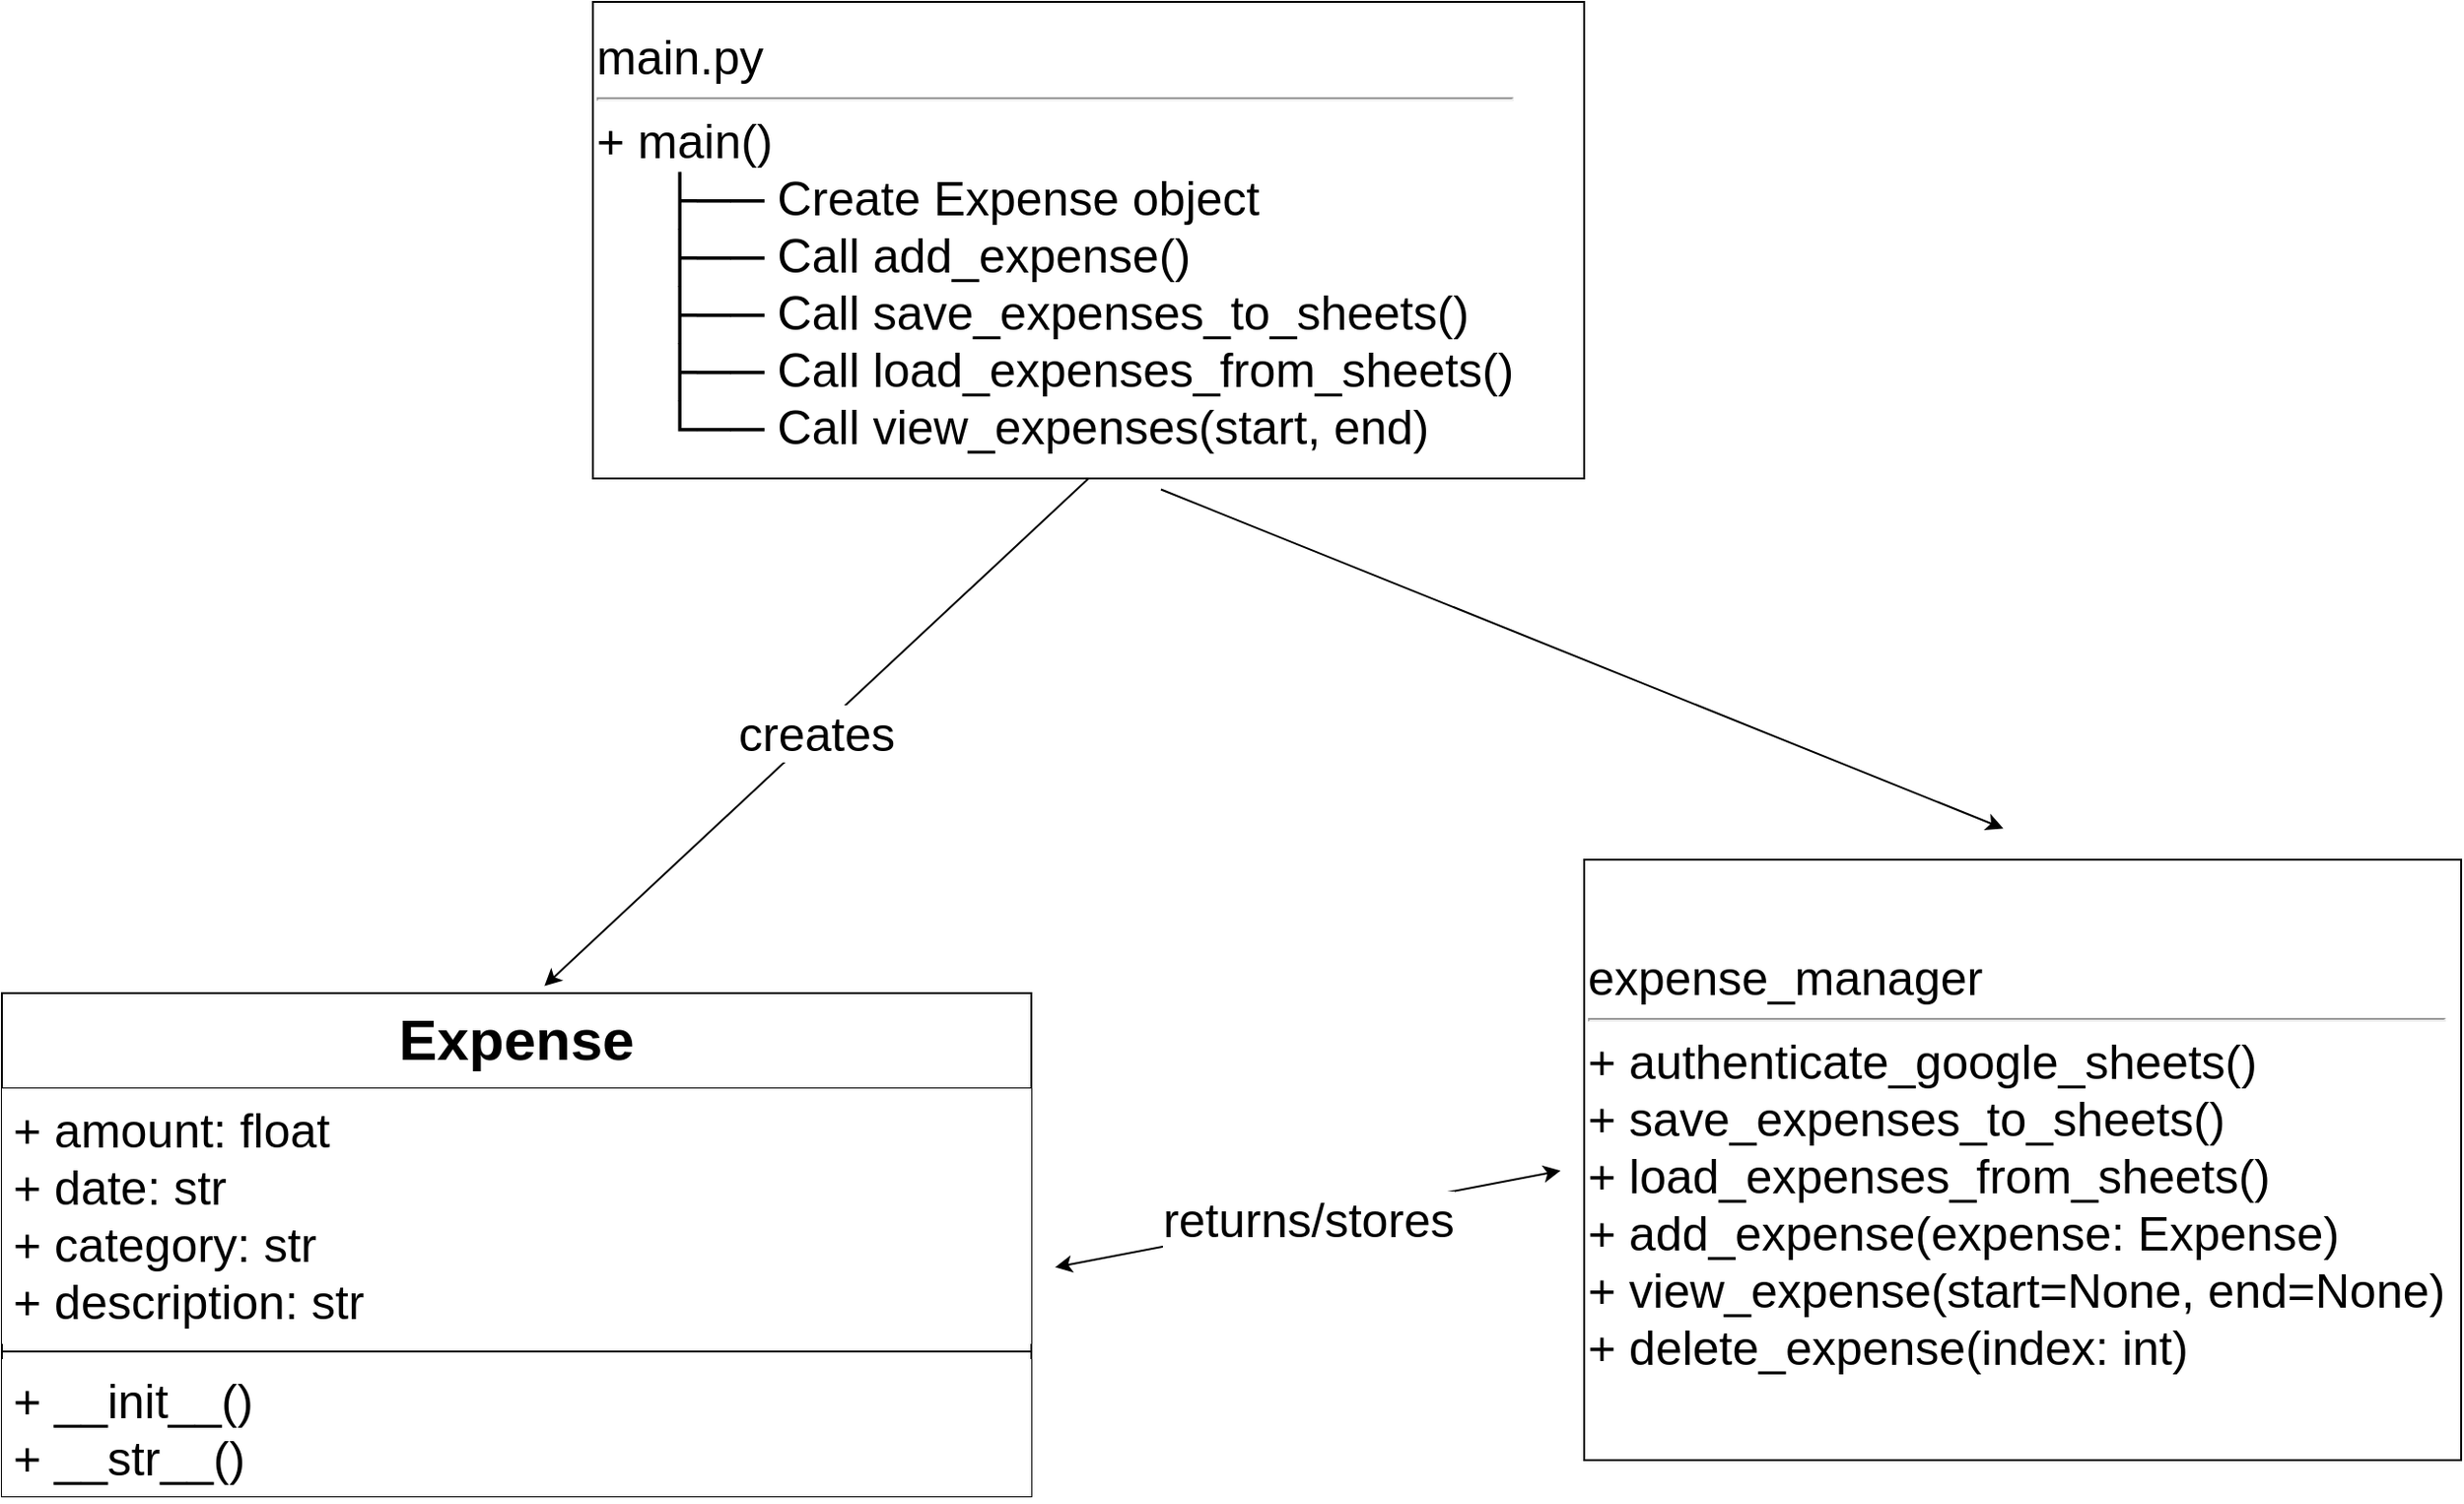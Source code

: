 <mxfile version="26.2.13">
  <diagram name="Page-1" id="LqZLtDp2xVZ0HE7aMGUH">
    <mxGraphModel dx="818" dy="1437" grid="1" gridSize="10" guides="1" tooltips="1" connect="1" arrows="1" fold="1" page="1" pageScale="1" pageWidth="850" pageHeight="1100" background="light-dark(#FFFFFF,#000000)" math="0" shadow="0">
      <root>
        <mxCell id="0" />
        <mxCell id="1" parent="0" />
        <mxCell id="b6dVHvjty6gFwW4jWBVH-3" value="&lt;font style=&quot;font-size: 30px;&quot;&gt;Expense&lt;/font&gt;" style="swimlane;fontStyle=1;align=center;verticalAlign=top;childLayout=stackLayout;horizontal=1;startSize=50;horizontalStack=0;resizeParent=1;resizeParentMax=0;resizeLast=0;collapsible=1;marginBottom=0;whiteSpace=wrap;html=1;" vertex="1" parent="1">
          <mxGeometry x="180" y="640" width="540" height="264" as="geometry" />
        </mxCell>
        <mxCell id="b6dVHvjty6gFwW4jWBVH-4" value="&lt;font style=&quot;font-size: 25px;&quot;&gt;+ amount: float&lt;/font&gt;&lt;div&gt;&lt;font style=&quot;font-size: 25px;&quot;&gt;+ date: str&lt;br&gt;+ category: str&lt;/font&gt;&lt;/div&gt;&lt;div&gt;&lt;font style=&quot;font-size: 25px;&quot;&gt;+ description: str&lt;/font&gt;&lt;/div&gt;" style="text;align=left;verticalAlign=top;spacingLeft=4;spacingRight=4;overflow=hidden;rotatable=0;points=[[0,0.5],[1,0.5]];portConstraint=eastwest;whiteSpace=wrap;html=1;fillColor=default;" vertex="1" parent="b6dVHvjty6gFwW4jWBVH-3">
          <mxGeometry y="50" width="540" height="134" as="geometry" />
        </mxCell>
        <mxCell id="b6dVHvjty6gFwW4jWBVH-5" value="" style="line;strokeWidth=1;fillColor=none;align=left;verticalAlign=middle;spacingTop=-1;spacingLeft=3;spacingRight=3;rotatable=0;labelPosition=right;points=[];portConstraint=eastwest;strokeColor=inherit;" vertex="1" parent="b6dVHvjty6gFwW4jWBVH-3">
          <mxGeometry y="184" width="540" height="8" as="geometry" />
        </mxCell>
        <mxCell id="b6dVHvjty6gFwW4jWBVH-6" value="&lt;font style=&quot;font-size: 25px;&quot;&gt;+ __init__()&lt;/font&gt;&lt;div&gt;&lt;font style=&quot;font-size: 25px;&quot;&gt;+ __str__()&lt;/font&gt;&lt;/div&gt;" style="text;strokeColor=none;fillColor=default;align=left;verticalAlign=top;spacingLeft=4;spacingRight=4;overflow=hidden;rotatable=0;points=[[0,0.5],[1,0.5]];portConstraint=eastwest;whiteSpace=wrap;html=1;" vertex="1" parent="b6dVHvjty6gFwW4jWBVH-3">
          <mxGeometry y="192" width="540" height="72" as="geometry" />
        </mxCell>
        <mxCell id="b6dVHvjty6gFwW4jWBVH-13" value="&lt;div style=&quot;&quot;&gt;&lt;span style=&quot;background-color: transparent; color: light-dark(rgb(0, 0, 0), rgb(255, 255, 255));&quot;&gt;&lt;font style=&quot;font-size: 25px;&quot;&gt;expense_manager&lt;/font&gt;&lt;/span&gt;&lt;/div&gt;&lt;div style=&quot;&quot;&gt;&lt;hr&gt;&lt;/div&gt;&lt;div style=&quot;&quot;&gt;&lt;span style=&quot;background-color: transparent; color: light-dark(rgb(0, 0, 0), rgb(255, 255, 255));&quot;&gt;&lt;font style=&quot;font-size: 25px;&quot;&gt;+ authenticate_google_sheets()&lt;/font&gt;&lt;/span&gt;&lt;/div&gt;&lt;div style=&quot;&quot;&gt;&lt;span style=&quot;background-color: transparent; color: light-dark(rgb(0, 0, 0), rgb(255, 255, 255));&quot;&gt;&lt;font style=&quot;font-size: 25px;&quot;&gt;+ save_expenses_to_sheets()&lt;/font&gt;&lt;/span&gt;&lt;/div&gt;&lt;div style=&quot;&quot;&gt;&lt;span style=&quot;background-color: transparent; color: light-dark(rgb(0, 0, 0), rgb(255, 255, 255));&quot;&gt;&lt;font style=&quot;font-size: 25px;&quot;&gt;+ load_expenses_from_sheets()&lt;/font&gt;&lt;/span&gt;&lt;/div&gt;&lt;div style=&quot;&quot;&gt;&lt;span style=&quot;background-color: transparent; color: light-dark(rgb(0, 0, 0), rgb(255, 255, 255));&quot;&gt;&lt;font style=&quot;font-size: 25px;&quot;&gt;+ add_expense(expense: Expense)&lt;/font&gt;&lt;/span&gt;&lt;/div&gt;&lt;div style=&quot;&quot;&gt;&lt;span style=&quot;background-color: transparent; color: light-dark(rgb(0, 0, 0), rgb(255, 255, 255));&quot;&gt;&lt;font style=&quot;font-size: 25px;&quot;&gt;+ view_expense(start=None, end=None)&lt;/font&gt;&lt;/span&gt;&lt;/div&gt;&lt;div style=&quot;&quot;&gt;&lt;span style=&quot;background-color: transparent; color: light-dark(rgb(0, 0, 0), rgb(255, 255, 255));&quot;&gt;&lt;font style=&quot;font-size: 25px;&quot;&gt;+ delete_expense(index: int)&lt;/font&gt;&lt;/span&gt;&lt;/div&gt;" style="rounded=0;whiteSpace=wrap;html=1;align=left;" vertex="1" parent="1">
          <mxGeometry x="1010" y="570" width="460" height="315" as="geometry" />
        </mxCell>
        <mxCell id="b6dVHvjty6gFwW4jWBVH-14" value="&lt;font style=&quot;font-size: 25px;&quot;&gt;main.py&lt;/font&gt;&lt;div&gt;&lt;hr&gt;&lt;/div&gt;&lt;div&gt;&lt;font style=&quot;font-size: 25px;&quot;&gt;+ main()&lt;/font&gt;&lt;/div&gt;&lt;div&gt;&lt;span style=&quot;background-color: transparent;&quot;&gt;&lt;font style=&quot;font-size: 25px;&quot;&gt;&amp;nbsp; &amp;nbsp; &amp;nbsp;├── Create Expense object&lt;/font&gt;&lt;/span&gt;&lt;/div&gt;&lt;div&gt;&lt;font style=&quot;font-size: 25px;&quot;&gt;&lt;span style=&quot;background-color: transparent;&quot;&gt;&amp;nbsp; &amp;nbsp; &amp;nbsp;├── Call add_expense()&lt;/span&gt;&lt;br&gt;&lt;/font&gt;&lt;/div&gt;&lt;div&gt;&lt;span style=&quot;background-color: transparent;&quot;&gt;&lt;font style=&quot;font-size: 25px;&quot;&gt;&amp;nbsp; &amp;nbsp; &amp;nbsp;├── Call save_expenses_to_sheets()&lt;/font&gt;&lt;/span&gt;&lt;/div&gt;&lt;div&gt;&lt;span style=&quot;background-color: transparent;&quot;&gt;&lt;font style=&quot;font-size: 25px;&quot;&gt;&amp;nbsp; &amp;nbsp; &amp;nbsp;├── Call load_expenses_from_sheets()&lt;/font&gt;&lt;/span&gt;&lt;/div&gt;&lt;div&gt;&lt;span style=&quot;background-color: transparent;&quot;&gt;&lt;font style=&quot;font-size: 25px;&quot;&gt;&amp;nbsp; &amp;nbsp; &amp;nbsp;└──&amp;nbsp;Call view_expenses(start, end)&lt;/font&gt;&lt;/span&gt;&lt;/div&gt;" style="rounded=0;whiteSpace=wrap;html=1;align=left;" vertex="1" parent="1">
          <mxGeometry x="490" y="120" width="520" height="250" as="geometry" />
        </mxCell>
        <mxCell id="b6dVHvjty6gFwW4jWBVH-16" value="creates" style="endArrow=classic;html=1;rounded=0;exitX=0.5;exitY=1;exitDx=0;exitDy=0;entryX=0.527;entryY=-0.014;entryDx=0;entryDy=0;entryPerimeter=0;fontSize=25;" edge="1" parent="1" source="b6dVHvjty6gFwW4jWBVH-14" target="b6dVHvjty6gFwW4jWBVH-3">
          <mxGeometry width="50" height="50" relative="1" as="geometry">
            <mxPoint x="390" y="300" as="sourcePoint" />
            <mxPoint x="230" y="310" as="targetPoint" />
          </mxGeometry>
        </mxCell>
        <mxCell id="b6dVHvjty6gFwW4jWBVH-17" value="" style="endArrow=classic;html=1;rounded=0;exitX=0.573;exitY=1.023;exitDx=0;exitDy=0;exitPerimeter=0;entryX=0.478;entryY=-0.052;entryDx=0;entryDy=0;entryPerimeter=0;" edge="1" parent="1" source="b6dVHvjty6gFwW4jWBVH-14" target="b6dVHvjty6gFwW4jWBVH-13">
          <mxGeometry width="50" height="50" relative="1" as="geometry">
            <mxPoint x="410" y="400" as="sourcePoint" />
            <mxPoint x="480" y="310" as="targetPoint" />
          </mxGeometry>
        </mxCell>
        <mxCell id="b6dVHvjty6gFwW4jWBVH-18" value="returns/stores" style="endArrow=classic;startArrow=classic;html=1;rounded=0;exitX=1.023;exitY=0.7;exitDx=0;exitDy=0;exitPerimeter=0;entryX=-0.027;entryY=0.518;entryDx=0;entryDy=0;entryPerimeter=0;fontSize=25;" edge="1" parent="1" source="b6dVHvjty6gFwW4jWBVH-4" target="b6dVHvjty6gFwW4jWBVH-13">
          <mxGeometry width="50" height="50" relative="1" as="geometry">
            <mxPoint x="380" y="400" as="sourcePoint" />
            <mxPoint x="430" y="350" as="targetPoint" />
          </mxGeometry>
        </mxCell>
      </root>
    </mxGraphModel>
  </diagram>
</mxfile>
